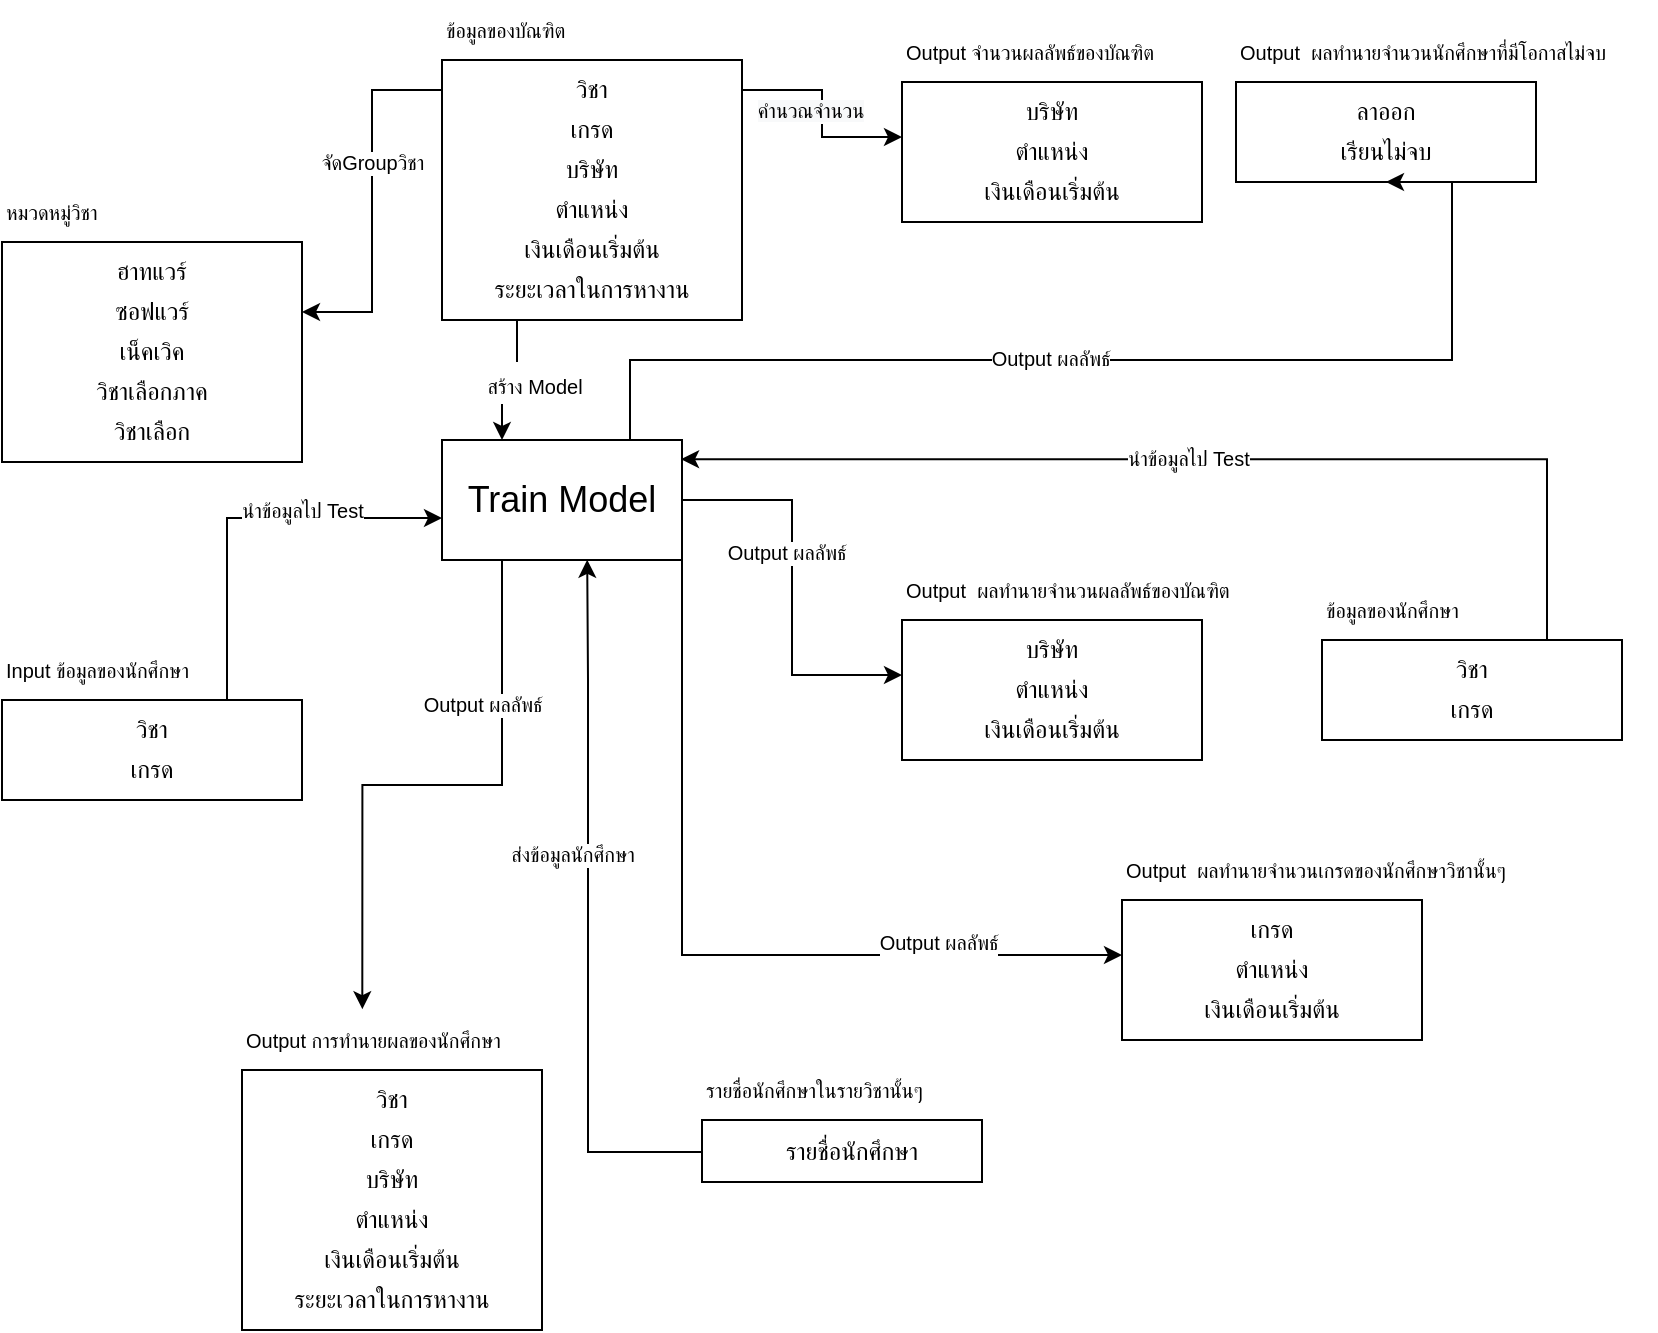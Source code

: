 <mxfile version="17.4.4" type="device"><diagram id="S37Kmlp2-3zwsHe-E7o6" name="Page-1"><mxGraphModel dx="958" dy="534" grid="1" gridSize="10" guides="1" tooltips="1" connect="1" arrows="1" fold="1" page="1" pageScale="1" pageWidth="827" pageHeight="1169" math="0" shadow="0"><root><mxCell id="0"/><mxCell id="1" parent="0"/><mxCell id="ZdcoHucD5MzYo7aJCuQJ-81" value="" style="group" vertex="1" connectable="0" parent="1"><mxGeometry x="220" width="150" height="160" as="geometry"/></mxCell><mxCell id="ZdcoHucD5MzYo7aJCuQJ-1" value="" style="rounded=0;whiteSpace=wrap;html=1;" vertex="1" parent="ZdcoHucD5MzYo7aJCuQJ-81"><mxGeometry y="30" width="150" height="130" as="geometry"/></mxCell><mxCell id="ZdcoHucD5MzYo7aJCuQJ-6" value="บริษัท" style="text;html=1;strokeColor=none;fillColor=none;align=center;verticalAlign=middle;whiteSpace=wrap;rounded=0;" vertex="1" parent="ZdcoHucD5MzYo7aJCuQJ-81"><mxGeometry y="70" width="150" height="30" as="geometry"/></mxCell><mxCell id="ZdcoHucD5MzYo7aJCuQJ-7" value="ตำแหน่ง" style="text;html=1;strokeColor=none;fillColor=none;align=center;verticalAlign=middle;whiteSpace=wrap;rounded=0;" vertex="1" parent="ZdcoHucD5MzYo7aJCuQJ-81"><mxGeometry y="90" width="150" height="30" as="geometry"/></mxCell><mxCell id="ZdcoHucD5MzYo7aJCuQJ-8" value="เงินเดือนเริ่มต้น" style="text;html=1;strokeColor=none;fillColor=none;align=center;verticalAlign=middle;whiteSpace=wrap;rounded=0;" vertex="1" parent="ZdcoHucD5MzYo7aJCuQJ-81"><mxGeometry y="110" width="150" height="30" as="geometry"/></mxCell><mxCell id="ZdcoHucD5MzYo7aJCuQJ-9" value="ระยะเวลาในการหางาน" style="text;html=1;strokeColor=none;fillColor=none;align=center;verticalAlign=middle;whiteSpace=wrap;rounded=0;" vertex="1" parent="ZdcoHucD5MzYo7aJCuQJ-81"><mxGeometry y="130" width="150" height="30" as="geometry"/></mxCell><mxCell id="ZdcoHucD5MzYo7aJCuQJ-20" value="&lt;font style=&quot;font-size: 10px&quot;&gt;ข้อมูลของบัณฑิต&lt;/font&gt;" style="text;html=1;strokeColor=none;fillColor=none;align=left;verticalAlign=middle;whiteSpace=wrap;rounded=0;" vertex="1" parent="ZdcoHucD5MzYo7aJCuQJ-81"><mxGeometry width="150" height="30" as="geometry"/></mxCell><mxCell id="ZdcoHucD5MzYo7aJCuQJ-23" value="วิชา" style="text;html=1;strokeColor=none;fillColor=none;align=center;verticalAlign=middle;whiteSpace=wrap;rounded=0;" vertex="1" parent="ZdcoHucD5MzYo7aJCuQJ-81"><mxGeometry y="30" width="150" height="30" as="geometry"/></mxCell><mxCell id="ZdcoHucD5MzYo7aJCuQJ-24" value="เกรด" style="text;html=1;strokeColor=none;fillColor=none;align=center;verticalAlign=middle;whiteSpace=wrap;rounded=0;" vertex="1" parent="ZdcoHucD5MzYo7aJCuQJ-81"><mxGeometry y="50" width="150" height="30" as="geometry"/></mxCell><mxCell id="ZdcoHucD5MzYo7aJCuQJ-82" value="" style="group" vertex="1" connectable="0" parent="1"><mxGeometry y="91" width="150" height="140" as="geometry"/></mxCell><mxCell id="ZdcoHucD5MzYo7aJCuQJ-14" value="" style="rounded=0;whiteSpace=wrap;html=1;" vertex="1" parent="ZdcoHucD5MzYo7aJCuQJ-82"><mxGeometry y="30" width="150" height="110" as="geometry"/></mxCell><mxCell id="ZdcoHucD5MzYo7aJCuQJ-15" value="ฮาทแวร์" style="text;html=1;strokeColor=none;fillColor=none;align=center;verticalAlign=middle;whiteSpace=wrap;rounded=0;" vertex="1" parent="ZdcoHucD5MzYo7aJCuQJ-82"><mxGeometry y="30" width="150" height="30" as="geometry"/></mxCell><mxCell id="ZdcoHucD5MzYo7aJCuQJ-16" value="ซอฟแวร์" style="text;html=1;strokeColor=none;fillColor=none;align=center;verticalAlign=middle;whiteSpace=wrap;rounded=0;" vertex="1" parent="ZdcoHucD5MzYo7aJCuQJ-82"><mxGeometry y="50" width="150" height="30" as="geometry"/></mxCell><mxCell id="ZdcoHucD5MzYo7aJCuQJ-17" value="เน็คเวิค" style="text;html=1;strokeColor=none;fillColor=none;align=center;verticalAlign=middle;whiteSpace=wrap;rounded=0;" vertex="1" parent="ZdcoHucD5MzYo7aJCuQJ-82"><mxGeometry y="70" width="150" height="30" as="geometry"/></mxCell><mxCell id="ZdcoHucD5MzYo7aJCuQJ-18" value="วิชาเลือกภาค" style="text;html=1;strokeColor=none;fillColor=none;align=center;verticalAlign=middle;whiteSpace=wrap;rounded=0;" vertex="1" parent="ZdcoHucD5MzYo7aJCuQJ-82"><mxGeometry y="90" width="150" height="30" as="geometry"/></mxCell><mxCell id="ZdcoHucD5MzYo7aJCuQJ-21" value="&lt;font style=&quot;font-size: 10px&quot;&gt;หมวดหมู่วิชา&lt;/font&gt;" style="text;html=1;strokeColor=none;fillColor=none;align=left;verticalAlign=middle;whiteSpace=wrap;rounded=0;" vertex="1" parent="ZdcoHucD5MzYo7aJCuQJ-82"><mxGeometry width="90" height="30" as="geometry"/></mxCell><mxCell id="ZdcoHucD5MzYo7aJCuQJ-19" value="วิชาเลือก" style="text;html=1;strokeColor=none;fillColor=none;align=center;verticalAlign=middle;whiteSpace=wrap;rounded=0;" vertex="1" parent="ZdcoHucD5MzYo7aJCuQJ-82"><mxGeometry y="110" width="150" height="30" as="geometry"/></mxCell><mxCell id="ZdcoHucD5MzYo7aJCuQJ-83" value="" style="group" vertex="1" connectable="0" parent="1"><mxGeometry x="660" y="290" width="150" height="80" as="geometry"/></mxCell><mxCell id="ZdcoHucD5MzYo7aJCuQJ-73" value="" style="rounded=0;whiteSpace=wrap;html=1;" vertex="1" parent="ZdcoHucD5MzYo7aJCuQJ-83"><mxGeometry y="30" width="150" height="50" as="geometry"/></mxCell><mxCell id="ZdcoHucD5MzYo7aJCuQJ-78" value="&lt;font style=&quot;font-size: 10px&quot;&gt;ข้อมูลของนักศึกษา&lt;/font&gt;" style="text;html=1;strokeColor=none;fillColor=none;align=left;verticalAlign=middle;whiteSpace=wrap;rounded=0;" vertex="1" parent="ZdcoHucD5MzYo7aJCuQJ-83"><mxGeometry width="90" height="30" as="geometry"/></mxCell><mxCell id="ZdcoHucD5MzYo7aJCuQJ-79" value="วิชา" style="text;html=1;strokeColor=none;fillColor=none;align=center;verticalAlign=middle;whiteSpace=wrap;rounded=0;" vertex="1" parent="ZdcoHucD5MzYo7aJCuQJ-83"><mxGeometry y="30" width="150" height="30" as="geometry"/></mxCell><mxCell id="ZdcoHucD5MzYo7aJCuQJ-80" value="เกรด" style="text;html=1;strokeColor=none;fillColor=none;align=center;verticalAlign=middle;whiteSpace=wrap;rounded=0;" vertex="1" parent="ZdcoHucD5MzYo7aJCuQJ-83"><mxGeometry y="50" width="150" height="30" as="geometry"/></mxCell><mxCell id="ZdcoHucD5MzYo7aJCuQJ-84" value="" style="group" vertex="1" connectable="0" parent="1"><mxGeometry x="120" y="505" width="150" height="160" as="geometry"/></mxCell><mxCell id="ZdcoHucD5MzYo7aJCuQJ-28" value="" style="rounded=0;whiteSpace=wrap;html=1;" vertex="1" parent="ZdcoHucD5MzYo7aJCuQJ-84"><mxGeometry y="30" width="150" height="130" as="geometry"/></mxCell><mxCell id="ZdcoHucD5MzYo7aJCuQJ-29" value="บริษัท" style="text;html=1;strokeColor=none;fillColor=none;align=center;verticalAlign=middle;whiteSpace=wrap;rounded=0;" vertex="1" parent="ZdcoHucD5MzYo7aJCuQJ-84"><mxGeometry y="70" width="150" height="30" as="geometry"/></mxCell><mxCell id="ZdcoHucD5MzYo7aJCuQJ-30" value="ตำแหน่ง" style="text;html=1;strokeColor=none;fillColor=none;align=center;verticalAlign=middle;whiteSpace=wrap;rounded=0;" vertex="1" parent="ZdcoHucD5MzYo7aJCuQJ-84"><mxGeometry y="90" width="150" height="30" as="geometry"/></mxCell><mxCell id="ZdcoHucD5MzYo7aJCuQJ-31" value="เงินเดือนเริ่มต้น" style="text;html=1;strokeColor=none;fillColor=none;align=center;verticalAlign=middle;whiteSpace=wrap;rounded=0;" vertex="1" parent="ZdcoHucD5MzYo7aJCuQJ-84"><mxGeometry y="110" width="150" height="30" as="geometry"/></mxCell><mxCell id="ZdcoHucD5MzYo7aJCuQJ-32" value="ระยะเวลาในการหางาน" style="text;html=1;strokeColor=none;fillColor=none;align=center;verticalAlign=middle;whiteSpace=wrap;rounded=0;" vertex="1" parent="ZdcoHucD5MzYo7aJCuQJ-84"><mxGeometry y="130" width="150" height="30" as="geometry"/></mxCell><mxCell id="ZdcoHucD5MzYo7aJCuQJ-33" value="วิชา" style="text;html=1;strokeColor=none;fillColor=none;align=center;verticalAlign=middle;whiteSpace=wrap;rounded=0;" vertex="1" parent="ZdcoHucD5MzYo7aJCuQJ-84"><mxGeometry y="30" width="150" height="30" as="geometry"/></mxCell><mxCell id="ZdcoHucD5MzYo7aJCuQJ-34" value="เกรด" style="text;html=1;strokeColor=none;fillColor=none;align=center;verticalAlign=middle;whiteSpace=wrap;rounded=0;" vertex="1" parent="ZdcoHucD5MzYo7aJCuQJ-84"><mxGeometry y="50" width="150" height="30" as="geometry"/></mxCell><mxCell id="ZdcoHucD5MzYo7aJCuQJ-35" value="&lt;span style=&quot;font-size: 10px&quot;&gt;Output การทำนายผลของนักศึกษา&lt;/span&gt;" style="text;html=1;strokeColor=none;fillColor=none;align=left;verticalAlign=middle;whiteSpace=wrap;rounded=0;" vertex="1" parent="ZdcoHucD5MzYo7aJCuQJ-84"><mxGeometry width="150" height="30" as="geometry"/></mxCell><mxCell id="ZdcoHucD5MzYo7aJCuQJ-85" value="" style="group" vertex="1" connectable="0" parent="1"><mxGeometry y="320" width="150" height="80" as="geometry"/></mxCell><mxCell id="ZdcoHucD5MzYo7aJCuQJ-22" value="" style="rounded=0;whiteSpace=wrap;html=1;fontSize=10;" vertex="1" parent="ZdcoHucD5MzYo7aJCuQJ-85"><mxGeometry y="30" width="150" height="50" as="geometry"/></mxCell><mxCell id="ZdcoHucD5MzYo7aJCuQJ-26" value="เกรด" style="text;html=1;strokeColor=none;fillColor=none;align=center;verticalAlign=middle;whiteSpace=wrap;rounded=0;" vertex="1" parent="ZdcoHucD5MzYo7aJCuQJ-85"><mxGeometry y="50" width="150" height="30" as="geometry"/></mxCell><mxCell id="ZdcoHucD5MzYo7aJCuQJ-25" value="วิชา" style="text;html=1;strokeColor=none;fillColor=none;align=center;verticalAlign=middle;whiteSpace=wrap;rounded=0;" vertex="1" parent="ZdcoHucD5MzYo7aJCuQJ-85"><mxGeometry y="30" width="150" height="30" as="geometry"/></mxCell><mxCell id="ZdcoHucD5MzYo7aJCuQJ-86" value="" style="group" vertex="1" connectable="0" parent="1"><mxGeometry x="560" y="420" width="220" height="100" as="geometry"/></mxCell><mxCell id="ZdcoHucD5MzYo7aJCuQJ-54" value="" style="rounded=0;whiteSpace=wrap;html=1;" vertex="1" parent="ZdcoHucD5MzYo7aJCuQJ-86"><mxGeometry y="30" width="150" height="70" as="geometry"/></mxCell><mxCell id="ZdcoHucD5MzYo7aJCuQJ-55" value="เกรด" style="text;html=1;strokeColor=none;fillColor=none;align=center;verticalAlign=middle;whiteSpace=wrap;rounded=0;" vertex="1" parent="ZdcoHucD5MzYo7aJCuQJ-86"><mxGeometry y="30" width="150" height="30" as="geometry"/></mxCell><mxCell id="ZdcoHucD5MzYo7aJCuQJ-56" value="ตำแหน่ง" style="text;html=1;strokeColor=none;fillColor=none;align=center;verticalAlign=middle;whiteSpace=wrap;rounded=0;" vertex="1" parent="ZdcoHucD5MzYo7aJCuQJ-86"><mxGeometry y="50" width="150" height="30" as="geometry"/></mxCell><mxCell id="ZdcoHucD5MzYo7aJCuQJ-57" value="เงินเดือนเริ่มต้น" style="text;html=1;strokeColor=none;fillColor=none;align=center;verticalAlign=middle;whiteSpace=wrap;rounded=0;" vertex="1" parent="ZdcoHucD5MzYo7aJCuQJ-86"><mxGeometry y="70" width="150" height="30" as="geometry"/></mxCell><mxCell id="ZdcoHucD5MzYo7aJCuQJ-58" value="&lt;font style=&quot;font-size: 10px&quot;&gt;Output&amp;nbsp; ผลทำนายจำนวนเกรดของนักศึกษาวิชานั้นๆ&lt;/font&gt;" style="text;html=1;strokeColor=none;fillColor=none;align=left;verticalAlign=middle;whiteSpace=wrap;rounded=0;" vertex="1" parent="ZdcoHucD5MzYo7aJCuQJ-86"><mxGeometry width="220" height="30" as="geometry"/></mxCell><mxCell id="ZdcoHucD5MzYo7aJCuQJ-87" value="" style="group" vertex="1" connectable="0" parent="1"><mxGeometry x="350" y="530" width="165" height="61" as="geometry"/></mxCell><mxCell id="ZdcoHucD5MzYo7aJCuQJ-51" value="" style="rounded=0;whiteSpace=wrap;html=1;fontSize=10;" vertex="1" parent="ZdcoHucD5MzYo7aJCuQJ-87"><mxGeometry y="30" width="140" height="31" as="geometry"/></mxCell><mxCell id="ZdcoHucD5MzYo7aJCuQJ-59" value="&lt;font style=&quot;font-size: 10px&quot;&gt;รายชื่อนักศึกษาในรายวิชานั้นๆ&lt;/font&gt;" style="text;html=1;strokeColor=none;fillColor=none;align=left;verticalAlign=middle;whiteSpace=wrap;rounded=0;" vertex="1" parent="ZdcoHucD5MzYo7aJCuQJ-87"><mxGeometry width="150" height="30" as="geometry"/></mxCell><mxCell id="ZdcoHucD5MzYo7aJCuQJ-52" value="รายชื่อนักศึกษา" style="text;html=1;strokeColor=none;fillColor=none;align=center;verticalAlign=middle;whiteSpace=wrap;rounded=0;" vertex="1" parent="ZdcoHucD5MzYo7aJCuQJ-87"><mxGeometry y="31" width="150" height="30" as="geometry"/></mxCell><mxCell id="ZdcoHucD5MzYo7aJCuQJ-88" value="" style="group" vertex="1" connectable="0" parent="1"><mxGeometry x="450" y="280" width="190" height="100" as="geometry"/></mxCell><mxCell id="ZdcoHucD5MzYo7aJCuQJ-44" value="" style="rounded=0;whiteSpace=wrap;html=1;" vertex="1" parent="ZdcoHucD5MzYo7aJCuQJ-88"><mxGeometry y="30" width="150" height="70" as="geometry"/></mxCell><mxCell id="ZdcoHucD5MzYo7aJCuQJ-45" value="บริษัท" style="text;html=1;strokeColor=none;fillColor=none;align=center;verticalAlign=middle;whiteSpace=wrap;rounded=0;" vertex="1" parent="ZdcoHucD5MzYo7aJCuQJ-88"><mxGeometry y="30" width="150" height="30" as="geometry"/></mxCell><mxCell id="ZdcoHucD5MzYo7aJCuQJ-46" value="ตำแหน่ง" style="text;html=1;strokeColor=none;fillColor=none;align=center;verticalAlign=middle;whiteSpace=wrap;rounded=0;" vertex="1" parent="ZdcoHucD5MzYo7aJCuQJ-88"><mxGeometry y="50" width="150" height="30" as="geometry"/></mxCell><mxCell id="ZdcoHucD5MzYo7aJCuQJ-47" value="เงินเดือนเริ่มต้น" style="text;html=1;strokeColor=none;fillColor=none;align=center;verticalAlign=middle;whiteSpace=wrap;rounded=0;" vertex="1" parent="ZdcoHucD5MzYo7aJCuQJ-88"><mxGeometry y="70" width="150" height="30" as="geometry"/></mxCell><mxCell id="ZdcoHucD5MzYo7aJCuQJ-48" value="&lt;font style=&quot;font-size: 10px&quot;&gt;Output&amp;nbsp; ผลทำนายจำนวนผลลัพธ์ของบัณฑิต&lt;/font&gt;" style="text;html=1;strokeColor=none;fillColor=none;align=left;verticalAlign=middle;whiteSpace=wrap;rounded=0;" vertex="1" parent="ZdcoHucD5MzYo7aJCuQJ-88"><mxGeometry width="190" height="30" as="geometry"/></mxCell><mxCell id="ZdcoHucD5MzYo7aJCuQJ-89" value="" style="group" vertex="1" connectable="0" parent="1"><mxGeometry x="617" y="11" width="210" height="80" as="geometry"/></mxCell><mxCell id="ZdcoHucD5MzYo7aJCuQJ-60" value="" style="rounded=0;whiteSpace=wrap;html=1;" vertex="1" parent="ZdcoHucD5MzYo7aJCuQJ-89"><mxGeometry y="30" width="150" height="50" as="geometry"/></mxCell><mxCell id="ZdcoHucD5MzYo7aJCuQJ-61" value="ลาออก" style="text;html=1;strokeColor=none;fillColor=none;align=center;verticalAlign=middle;whiteSpace=wrap;rounded=0;" vertex="1" parent="ZdcoHucD5MzYo7aJCuQJ-89"><mxGeometry y="30" width="150" height="30" as="geometry"/></mxCell><mxCell id="ZdcoHucD5MzYo7aJCuQJ-62" value="เรียนไม่จบ" style="text;html=1;strokeColor=none;fillColor=none;align=center;verticalAlign=middle;whiteSpace=wrap;rounded=0;" vertex="1" parent="ZdcoHucD5MzYo7aJCuQJ-89"><mxGeometry y="50" width="150" height="30" as="geometry"/></mxCell><mxCell id="ZdcoHucD5MzYo7aJCuQJ-64" value="&lt;font style=&quot;font-size: 10px&quot;&gt;Output&amp;nbsp; ผลทำนายจำนวนนักศึกษาที่มีโอกาสไม่จบ&lt;/font&gt;" style="text;html=1;strokeColor=none;fillColor=none;align=left;verticalAlign=middle;whiteSpace=wrap;rounded=0;" vertex="1" parent="ZdcoHucD5MzYo7aJCuQJ-89"><mxGeometry width="210" height="30" as="geometry"/></mxCell><mxCell id="ZdcoHucD5MzYo7aJCuQJ-90" value="" style="group" vertex="1" connectable="0" parent="1"><mxGeometry x="450" y="11" width="150" height="100" as="geometry"/></mxCell><mxCell id="ZdcoHucD5MzYo7aJCuQJ-36" value="" style="rounded=0;whiteSpace=wrap;html=1;" vertex="1" parent="ZdcoHucD5MzYo7aJCuQJ-90"><mxGeometry y="30" width="150" height="70" as="geometry"/></mxCell><mxCell id="ZdcoHucD5MzYo7aJCuQJ-37" value="บริษัท" style="text;html=1;strokeColor=none;fillColor=none;align=center;verticalAlign=middle;whiteSpace=wrap;rounded=0;" vertex="1" parent="ZdcoHucD5MzYo7aJCuQJ-90"><mxGeometry y="30" width="150" height="30" as="geometry"/></mxCell><mxCell id="ZdcoHucD5MzYo7aJCuQJ-38" value="ตำแหน่ง" style="text;html=1;strokeColor=none;fillColor=none;align=center;verticalAlign=middle;whiteSpace=wrap;rounded=0;" vertex="1" parent="ZdcoHucD5MzYo7aJCuQJ-90"><mxGeometry y="50" width="150" height="30" as="geometry"/></mxCell><mxCell id="ZdcoHucD5MzYo7aJCuQJ-39" value="เงินเดือนเริ่มต้น" style="text;html=1;strokeColor=none;fillColor=none;align=center;verticalAlign=middle;whiteSpace=wrap;rounded=0;" vertex="1" parent="ZdcoHucD5MzYo7aJCuQJ-90"><mxGeometry y="70" width="150" height="30" as="geometry"/></mxCell><mxCell id="ZdcoHucD5MzYo7aJCuQJ-41" value="&lt;font style=&quot;font-size: 10px&quot;&gt;Output จำนวนผลลัพธ์ของบัณฑิต&lt;/font&gt;" style="text;html=1;strokeColor=none;fillColor=none;align=left;verticalAlign=middle;whiteSpace=wrap;rounded=0;" vertex="1" parent="ZdcoHucD5MzYo7aJCuQJ-90"><mxGeometry width="150" height="30" as="geometry"/></mxCell><mxCell id="ZdcoHucD5MzYo7aJCuQJ-92" style="edgeStyle=orthogonalEdgeStyle;rounded=0;orthogonalLoop=1;jettySize=auto;html=1;exitX=1;exitY=0.5;exitDx=0;exitDy=0;entryX=0;entryY=0.25;entryDx=0;entryDy=0;fontSize=10;" edge="1" parent="1" source="ZdcoHucD5MzYo7aJCuQJ-23" target="ZdcoHucD5MzYo7aJCuQJ-38"><mxGeometry relative="1" as="geometry"/></mxCell><mxCell id="ZdcoHucD5MzYo7aJCuQJ-100" value="&lt;span style=&quot;background-color: rgb(248 , 249 , 250)&quot;&gt;คำนวณจำนวน&lt;/span&gt;" style="edgeLabel;html=1;align=center;verticalAlign=middle;resizable=0;points=[];fontSize=10;" vertex="1" connectable="0" parent="ZdcoHucD5MzYo7aJCuQJ-92"><mxGeometry x="0.31" y="2" relative="1" as="geometry"><mxPoint x="-11" y="-12" as="offset"/></mxGeometry></mxCell><mxCell id="ZdcoHucD5MzYo7aJCuQJ-96" style="edgeStyle=orthogonalEdgeStyle;rounded=0;orthogonalLoop=1;jettySize=auto;html=1;exitX=0;exitY=0.5;exitDx=0;exitDy=0;entryX=1;entryY=0.5;entryDx=0;entryDy=0;fontSize=10;" edge="1" parent="1" source="ZdcoHucD5MzYo7aJCuQJ-23" target="ZdcoHucD5MzYo7aJCuQJ-16"><mxGeometry relative="1" as="geometry"/></mxCell><mxCell id="ZdcoHucD5MzYo7aJCuQJ-98" value="จัดGroupวิชา" style="edgeLabel;html=1;align=center;verticalAlign=middle;resizable=0;points=[];fontSize=10;" vertex="1" connectable="0" parent="ZdcoHucD5MzYo7aJCuQJ-96"><mxGeometry x="-0.179" relative="1" as="geometry"><mxPoint y="-4" as="offset"/></mxGeometry></mxCell><mxCell id="ZdcoHucD5MzYo7aJCuQJ-27" value="&lt;span style=&quot;font-size: 10px&quot;&gt;Input ข้อมูลของนักศึกษา&lt;/span&gt;" style="text;html=1;strokeColor=none;fillColor=none;align=left;verticalAlign=middle;whiteSpace=wrap;rounded=0;" vertex="1" parent="1"><mxGeometry y="320" width="110" height="30" as="geometry"/></mxCell><mxCell id="ZdcoHucD5MzYo7aJCuQJ-101" style="edgeStyle=orthogonalEdgeStyle;rounded=0;orthogonalLoop=1;jettySize=auto;html=1;exitX=0.75;exitY=0;exitDx=0;exitDy=0;entryX=0;entryY=0.65;entryDx=0;entryDy=0;entryPerimeter=0;fontSize=10;" edge="1" parent="1" source="ZdcoHucD5MzYo7aJCuQJ-25" target="ZdcoHucD5MzYo7aJCuQJ-103"><mxGeometry relative="1" as="geometry"/></mxCell><mxCell id="ZdcoHucD5MzYo7aJCuQJ-102" value="นำข้อมูลไป Test" style="edgeLabel;html=1;align=center;verticalAlign=middle;resizable=0;points=[];fontSize=10;" vertex="1" connectable="0" parent="ZdcoHucD5MzYo7aJCuQJ-101"><mxGeometry x="-0.138" relative="1" as="geometry"><mxPoint x="37" y="-10" as="offset"/></mxGeometry></mxCell><mxCell id="ZdcoHucD5MzYo7aJCuQJ-107" style="edgeStyle=orthogonalEdgeStyle;rounded=0;orthogonalLoop=1;jettySize=auto;html=1;exitX=0.25;exitY=1;exitDx=0;exitDy=0;fontSize=10;entryX=0.401;entryY=-0.014;entryDx=0;entryDy=0;entryPerimeter=0;" edge="1" parent="1" source="ZdcoHucD5MzYo7aJCuQJ-103" target="ZdcoHucD5MzYo7aJCuQJ-35"><mxGeometry relative="1" as="geometry"/></mxCell><mxCell id="ZdcoHucD5MzYo7aJCuQJ-108" value="Output ผลลัพธ์" style="edgeLabel;html=1;align=center;verticalAlign=middle;resizable=0;points=[];fontSize=10;" vertex="1" connectable="0" parent="ZdcoHucD5MzYo7aJCuQJ-107"><mxGeometry x="-0.286" y="1" relative="1" as="geometry"><mxPoint x="-11" y="-33" as="offset"/></mxGeometry></mxCell><mxCell id="ZdcoHucD5MzYo7aJCuQJ-109" style="edgeStyle=orthogonalEdgeStyle;rounded=0;orthogonalLoop=1;jettySize=auto;html=1;exitX=1;exitY=0.5;exitDx=0;exitDy=0;entryX=0;entryY=0.25;entryDx=0;entryDy=0;fontSize=10;" edge="1" parent="1" source="ZdcoHucD5MzYo7aJCuQJ-103" target="ZdcoHucD5MzYo7aJCuQJ-46"><mxGeometry relative="1" as="geometry"/></mxCell><mxCell id="ZdcoHucD5MzYo7aJCuQJ-110" value="Output ผลลัพธ์" style="edgeLabel;html=1;align=center;verticalAlign=middle;resizable=0;points=[];fontSize=10;" vertex="1" connectable="0" parent="ZdcoHucD5MzYo7aJCuQJ-109"><mxGeometry x="-0.18" y="-3" relative="1" as="geometry"><mxPoint as="offset"/></mxGeometry></mxCell><mxCell id="ZdcoHucD5MzYo7aJCuQJ-113" style="edgeStyle=orthogonalEdgeStyle;rounded=0;orthogonalLoop=1;jettySize=auto;html=1;entryX=0.5;entryY=1;entryDx=0;entryDy=0;fontSize=10;" edge="1" parent="1" target="ZdcoHucD5MzYo7aJCuQJ-62"><mxGeometry relative="1" as="geometry"><mxPoint x="314" y="220" as="sourcePoint"/><Array as="points"><mxPoint x="314" y="180"/><mxPoint x="725" y="180"/></Array></mxGeometry></mxCell><mxCell id="ZdcoHucD5MzYo7aJCuQJ-114" value="Output ผลลัพธ์" style="edgeLabel;html=1;align=center;verticalAlign=middle;resizable=0;points=[];fontSize=10;" vertex="1" connectable="0" parent="ZdcoHucD5MzYo7aJCuQJ-113"><mxGeometry x="-0.129" y="1" relative="1" as="geometry"><mxPoint as="offset"/></mxGeometry></mxCell><mxCell id="ZdcoHucD5MzYo7aJCuQJ-115" style="edgeStyle=orthogonalEdgeStyle;rounded=0;orthogonalLoop=1;jettySize=auto;html=1;exitX=1;exitY=1;exitDx=0;exitDy=0;entryX=0;entryY=0.25;entryDx=0;entryDy=0;fontSize=10;" edge="1" parent="1" source="ZdcoHucD5MzYo7aJCuQJ-103" target="ZdcoHucD5MzYo7aJCuQJ-56"><mxGeometry relative="1" as="geometry"/></mxCell><mxCell id="ZdcoHucD5MzYo7aJCuQJ-116" value="Output ผลลัพธ์" style="edgeLabel;html=1;align=center;verticalAlign=middle;resizable=0;points=[];fontSize=10;" vertex="1" connectable="0" parent="ZdcoHucD5MzYo7aJCuQJ-115"><mxGeometry x="0.558" y="-2" relative="1" as="geometry"><mxPoint y="-9" as="offset"/></mxGeometry></mxCell><mxCell id="ZdcoHucD5MzYo7aJCuQJ-103" value="&lt;font style=&quot;font-size: 18px&quot;&gt;Train Model&lt;/font&gt;" style="rounded=0;whiteSpace=wrap;html=1;fontSize=10;" vertex="1" parent="1"><mxGeometry x="220" y="220" width="120" height="60" as="geometry"/></mxCell><mxCell id="ZdcoHucD5MzYo7aJCuQJ-104" style="edgeStyle=orthogonalEdgeStyle;rounded=0;orthogonalLoop=1;jettySize=auto;html=1;exitX=0.25;exitY=1;exitDx=0;exitDy=0;entryX=0.25;entryY=0;entryDx=0;entryDy=0;fontSize=18;" edge="1" parent="1" source="ZdcoHucD5MzYo7aJCuQJ-9" target="ZdcoHucD5MzYo7aJCuQJ-103"><mxGeometry relative="1" as="geometry"/></mxCell><mxCell id="ZdcoHucD5MzYo7aJCuQJ-105" value="&lt;font style=&quot;font-size: 10px&quot;&gt;สร้าง Model&lt;/font&gt;" style="edgeLabel;html=1;align=center;verticalAlign=middle;resizable=0;points=[];fontSize=18;" vertex="1" connectable="0" parent="ZdcoHucD5MzYo7aJCuQJ-104"><mxGeometry x="0.215" y="2" relative="1" as="geometry"><mxPoint x="14" y="-3" as="offset"/></mxGeometry></mxCell><mxCell id="ZdcoHucD5MzYo7aJCuQJ-111" style="edgeStyle=orthogonalEdgeStyle;rounded=0;orthogonalLoop=1;jettySize=auto;html=1;exitX=0.75;exitY=0;exitDx=0;exitDy=0;entryX=0.996;entryY=0.16;entryDx=0;entryDy=0;entryPerimeter=0;fontSize=10;" edge="1" parent="1" source="ZdcoHucD5MzYo7aJCuQJ-79" target="ZdcoHucD5MzYo7aJCuQJ-103"><mxGeometry relative="1" as="geometry"/></mxCell><mxCell id="ZdcoHucD5MzYo7aJCuQJ-112" value="นำข้อมูลไป Test" style="edgeLabel;html=1;align=center;verticalAlign=middle;resizable=0;points=[];fontSize=10;" vertex="1" connectable="0" parent="ZdcoHucD5MzYo7aJCuQJ-111"><mxGeometry x="0.034" y="-1" relative="1" as="geometry"><mxPoint as="offset"/></mxGeometry></mxCell><mxCell id="ZdcoHucD5MzYo7aJCuQJ-117" style="edgeStyle=orthogonalEdgeStyle;rounded=0;orthogonalLoop=1;jettySize=auto;html=1;fontSize=10;exitX=0;exitY=0.5;exitDx=0;exitDy=0;entryX=0.605;entryY=0.998;entryDx=0;entryDy=0;entryPerimeter=0;" edge="1" parent="1" source="ZdcoHucD5MzYo7aJCuQJ-52" target="ZdcoHucD5MzYo7aJCuQJ-103"><mxGeometry relative="1" as="geometry"><mxPoint x="340" y="530" as="sourcePoint"/><Array as="points"><mxPoint x="293" y="576"/><mxPoint x="293" y="340"/><mxPoint x="293" y="340"/></Array></mxGeometry></mxCell><mxCell id="ZdcoHucD5MzYo7aJCuQJ-118" value="ส่งข้อมูลนักศึกษา" style="edgeLabel;html=1;align=center;verticalAlign=middle;resizable=0;points=[];fontSize=10;" vertex="1" connectable="0" parent="ZdcoHucD5MzYo7aJCuQJ-117"><mxGeometry x="0.169" y="-3" relative="1" as="geometry"><mxPoint x="-11" as="offset"/></mxGeometry></mxCell></root></mxGraphModel></diagram></mxfile>
